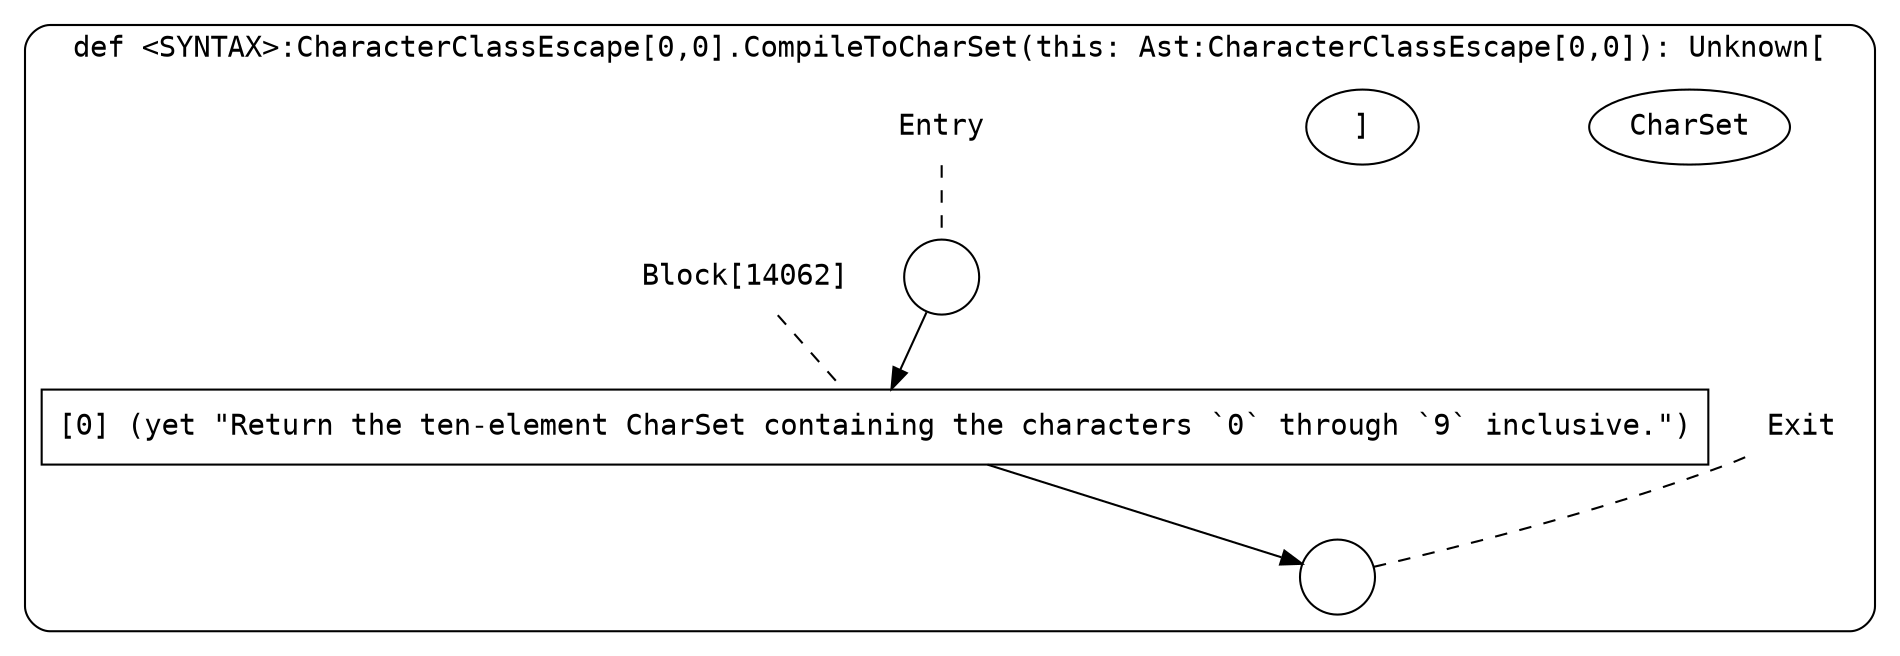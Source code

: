 digraph {
  graph [fontname = "Consolas"]
  node [fontname = "Consolas"]
  edge [fontname = "Consolas"]
  subgraph cluster2291 {
    label = "def <SYNTAX>:CharacterClassEscape[0,0].CompileToCharSet(this: Ast:CharacterClassEscape[0,0]): Unknown["CharSet"]"
    style = rounded
    cluster2291_entry_name [shape=none, label=<<font color="black">Entry</font>>]
    cluster2291_entry_name -> cluster2291_entry [arrowhead=none, color="black", style=dashed]
    cluster2291_entry [shape=circle label=" " color="black" fillcolor="white" style=filled]
    cluster2291_entry -> node14062 [color="black"]
    cluster2291_exit_name [shape=none, label=<<font color="black">Exit</font>>]
    cluster2291_exit_name -> cluster2291_exit [arrowhead=none, color="black", style=dashed]
    cluster2291_exit [shape=circle label=" " color="black" fillcolor="white" style=filled]
    node14062_name [shape=none, label=<<font color="black">Block[14062]</font>>]
    node14062_name -> node14062 [arrowhead=none, color="black", style=dashed]
    node14062 [shape=box, label=<<font color="black">[0] (yet &quot;Return the ten-element CharSet containing the characters `0` through `9` inclusive.&quot;)<BR ALIGN="LEFT"/></font>> color="black" fillcolor="white", style=filled]
    node14062 -> cluster2291_exit [color="black"]
  }
}